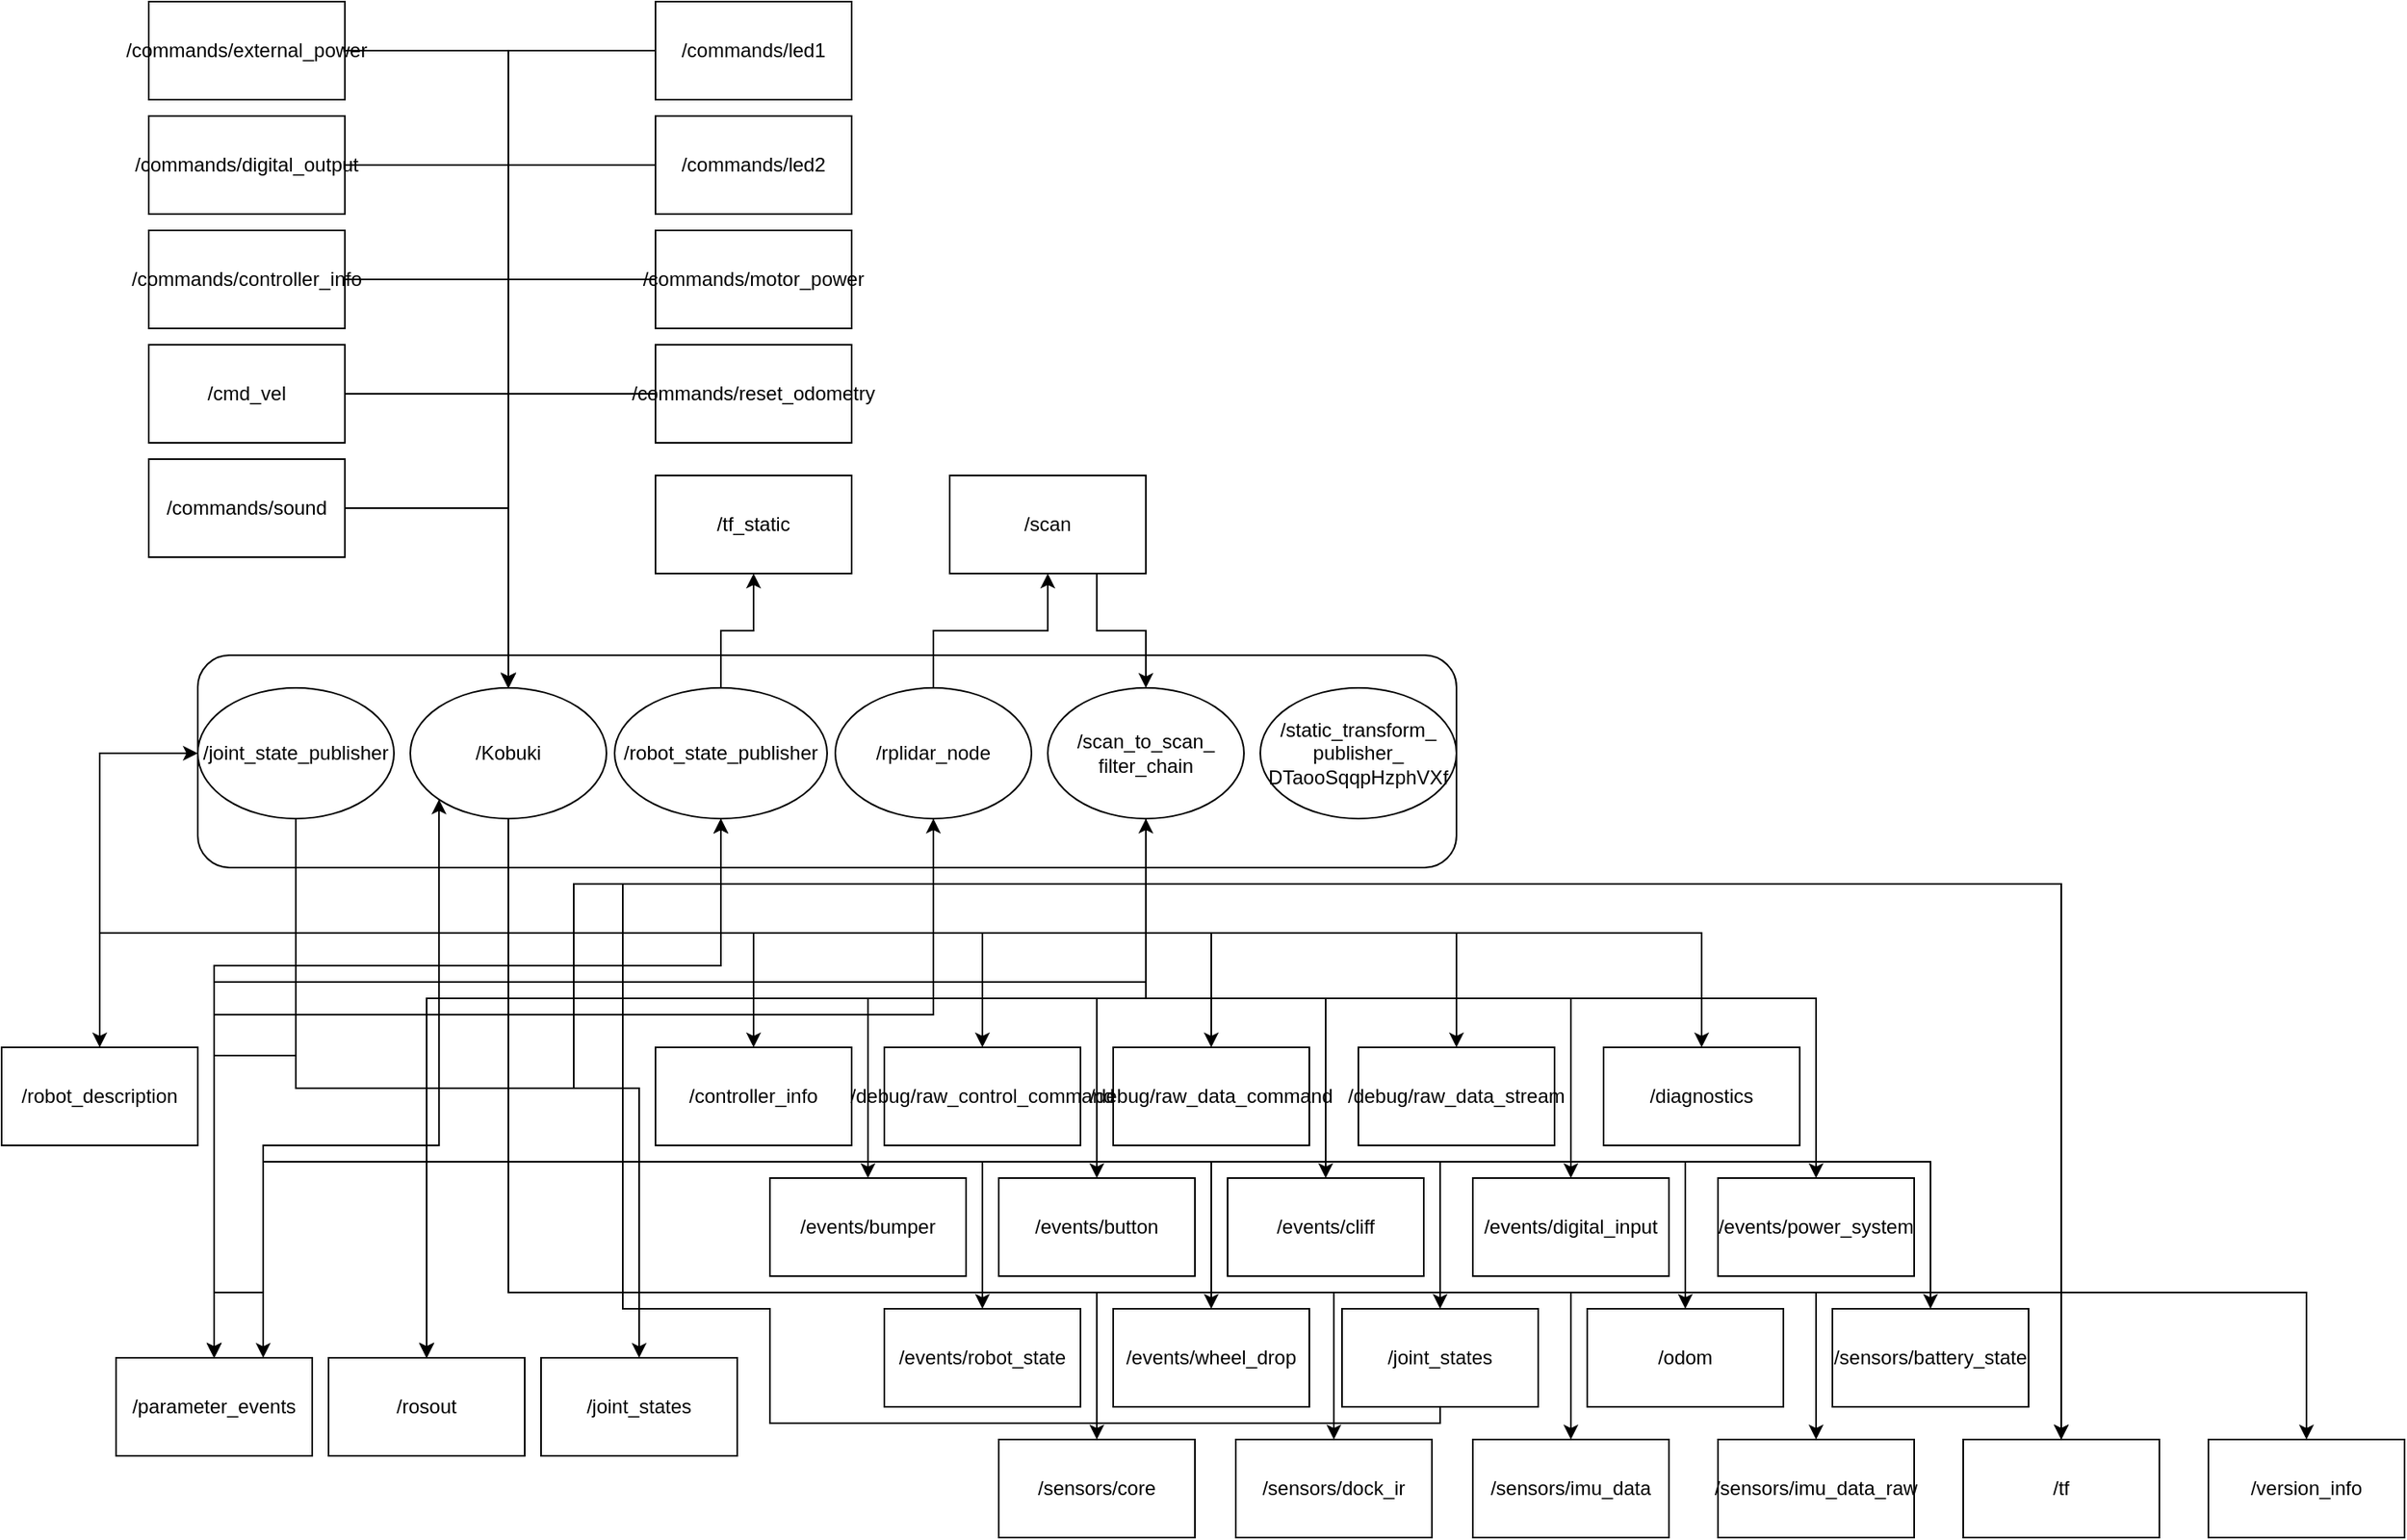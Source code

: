 <mxfile version="23.0.2" type="github">
  <diagram name="Page-1" id="F8i0XYkKbsZzf8Jhvdap">
    <mxGraphModel dx="2799" dy="1136" grid="1" gridSize="10" guides="1" tooltips="1" connect="1" arrows="1" fold="1" page="1" pageScale="1" pageWidth="850" pageHeight="1100" math="0" shadow="0">
      <root>
        <mxCell id="0" />
        <mxCell id="1" parent="0" />
        <mxCell id="hbKBDw81QgxX0EWuq3vY-1" value="" style="rounded=1;whiteSpace=wrap;html=1;" parent="1" vertex="1">
          <mxGeometry x="-330" y="410" width="770" height="130" as="geometry" />
        </mxCell>
        <mxCell id="hbKBDw81QgxX0EWuq3vY-2" value="&lt;div&gt;/static_transform_&lt;/div&gt;&lt;div&gt;publisher_&lt;/div&gt;&lt;div&gt;DTaooSqqpHzphVXf&lt;/div&gt;" style="ellipse;whiteSpace=wrap;html=1;" parent="1" vertex="1">
          <mxGeometry x="320" y="430" width="120" height="80" as="geometry" />
        </mxCell>
        <mxCell id="VGWx3QQJK4gStQbawpVH-25" style="edgeStyle=orthogonalEdgeStyle;rounded=0;orthogonalLoop=1;jettySize=auto;html=1;exitX=0.5;exitY=1;exitDx=0;exitDy=0;entryX=0.5;entryY=0;entryDx=0;entryDy=0;" edge="1" parent="1" source="hbKBDw81QgxX0EWuq3vY-3" target="hbKBDw81QgxX0EWuq3vY-12">
          <mxGeometry relative="1" as="geometry">
            <Array as="points">
              <mxPoint x="250" y="610" />
              <mxPoint x="-320" y="610" />
            </Array>
          </mxGeometry>
        </mxCell>
        <mxCell id="VGWx3QQJK4gStQbawpVH-26" style="edgeStyle=orthogonalEdgeStyle;rounded=0;orthogonalLoop=1;jettySize=auto;html=1;exitX=0.5;exitY=1;exitDx=0;exitDy=0;entryX=0.5;entryY=0;entryDx=0;entryDy=0;" edge="1" parent="1" source="hbKBDw81QgxX0EWuq3vY-3" target="hbKBDw81QgxX0EWuq3vY-13">
          <mxGeometry relative="1" as="geometry">
            <Array as="points">
              <mxPoint x="250" y="620" />
              <mxPoint x="-190" y="620" />
            </Array>
          </mxGeometry>
        </mxCell>
        <mxCell id="hbKBDw81QgxX0EWuq3vY-3" value="&lt;div&gt;/scan_to_scan_&lt;/div&gt;&lt;div&gt;filter_chain&lt;/div&gt;" style="ellipse;whiteSpace=wrap;html=1;" parent="1" vertex="1">
          <mxGeometry x="190" y="430" width="120" height="80" as="geometry" />
        </mxCell>
        <mxCell id="VGWx3QQJK4gStQbawpVH-20" style="edgeStyle=orthogonalEdgeStyle;rounded=0;orthogonalLoop=1;jettySize=auto;html=1;exitX=0.5;exitY=1;exitDx=0;exitDy=0;entryX=0.5;entryY=0;entryDx=0;entryDy=0;" edge="1" parent="1" source="hbKBDw81QgxX0EWuq3vY-4" target="hbKBDw81QgxX0EWuq3vY-12">
          <mxGeometry relative="1" as="geometry">
            <Array as="points">
              <mxPoint x="120" y="630" />
              <mxPoint x="-320" y="630" />
            </Array>
          </mxGeometry>
        </mxCell>
        <mxCell id="VGWx3QQJK4gStQbawpVH-21" style="edgeStyle=orthogonalEdgeStyle;rounded=0;orthogonalLoop=1;jettySize=auto;html=1;exitX=0.5;exitY=1;exitDx=0;exitDy=0;" edge="1" parent="1" source="hbKBDw81QgxX0EWuq3vY-4" target="hbKBDw81QgxX0EWuq3vY-13">
          <mxGeometry relative="1" as="geometry">
            <Array as="points">
              <mxPoint x="120" y="630" />
              <mxPoint x="-190" y="630" />
            </Array>
          </mxGeometry>
        </mxCell>
        <mxCell id="VGWx3QQJK4gStQbawpVH-22" style="edgeStyle=orthogonalEdgeStyle;rounded=0;orthogonalLoop=1;jettySize=auto;html=1;exitX=0.5;exitY=0;exitDx=0;exitDy=0;entryX=0.5;entryY=1;entryDx=0;entryDy=0;" edge="1" parent="1" source="hbKBDw81QgxX0EWuq3vY-4" target="VGWx3QQJK4gStQbawpVH-18">
          <mxGeometry relative="1" as="geometry" />
        </mxCell>
        <mxCell id="hbKBDw81QgxX0EWuq3vY-4" value="/rplidar_node" style="ellipse;whiteSpace=wrap;html=1;" parent="1" vertex="1">
          <mxGeometry x="60" y="430" width="120" height="80" as="geometry" />
        </mxCell>
        <mxCell id="hbKBDw81QgxX0EWuq3vY-38" style="edgeStyle=orthogonalEdgeStyle;rounded=0;orthogonalLoop=1;jettySize=auto;html=1;exitX=0.5;exitY=1;exitDx=0;exitDy=0;entryX=0.5;entryY=0;entryDx=0;entryDy=0;" parent="1" source="hbKBDw81QgxX0EWuq3vY-6" target="hbKBDw81QgxX0EWuq3vY-37" edge="1">
          <mxGeometry relative="1" as="geometry" />
        </mxCell>
        <mxCell id="hbKBDw81QgxX0EWuq3vY-40" style="edgeStyle=orthogonalEdgeStyle;rounded=0;orthogonalLoop=1;jettySize=auto;html=1;exitX=0.5;exitY=1;exitDx=0;exitDy=0;" parent="1" source="hbKBDw81QgxX0EWuq3vY-6" target="hbKBDw81QgxX0EWuq3vY-39" edge="1">
          <mxGeometry relative="1" as="geometry" />
        </mxCell>
        <mxCell id="hbKBDw81QgxX0EWuq3vY-42" style="edgeStyle=orthogonalEdgeStyle;rounded=0;orthogonalLoop=1;jettySize=auto;html=1;exitX=0.5;exitY=1;exitDx=0;exitDy=0;" parent="1" source="hbKBDw81QgxX0EWuq3vY-6" target="hbKBDw81QgxX0EWuq3vY-41" edge="1">
          <mxGeometry relative="1" as="geometry" />
        </mxCell>
        <mxCell id="hbKBDw81QgxX0EWuq3vY-46" style="edgeStyle=orthogonalEdgeStyle;rounded=0;orthogonalLoop=1;jettySize=auto;html=1;exitX=0.5;exitY=1;exitDx=0;exitDy=0;entryX=0.5;entryY=0;entryDx=0;entryDy=0;" parent="1" source="hbKBDw81QgxX0EWuq3vY-6" target="hbKBDw81QgxX0EWuq3vY-45" edge="1">
          <mxGeometry relative="1" as="geometry" />
        </mxCell>
        <mxCell id="hbKBDw81QgxX0EWuq3vY-48" style="edgeStyle=orthogonalEdgeStyle;rounded=0;orthogonalLoop=1;jettySize=auto;html=1;exitX=0.5;exitY=1;exitDx=0;exitDy=0;" parent="1" source="hbKBDw81QgxX0EWuq3vY-6" target="hbKBDw81QgxX0EWuq3vY-47" edge="1">
          <mxGeometry relative="1" as="geometry" />
        </mxCell>
        <mxCell id="hbKBDw81QgxX0EWuq3vY-50" style="edgeStyle=orthogonalEdgeStyle;rounded=0;orthogonalLoop=1;jettySize=auto;html=1;exitX=0.5;exitY=1;exitDx=0;exitDy=0;" parent="1" source="hbKBDw81QgxX0EWuq3vY-6" target="hbKBDw81QgxX0EWuq3vY-49" edge="1">
          <mxGeometry relative="1" as="geometry" />
        </mxCell>
        <mxCell id="hbKBDw81QgxX0EWuq3vY-52" style="edgeStyle=orthogonalEdgeStyle;rounded=0;orthogonalLoop=1;jettySize=auto;html=1;exitX=0.5;exitY=1;exitDx=0;exitDy=0;" parent="1" source="hbKBDw81QgxX0EWuq3vY-6" target="hbKBDw81QgxX0EWuq3vY-51" edge="1">
          <mxGeometry relative="1" as="geometry" />
        </mxCell>
        <mxCell id="hbKBDw81QgxX0EWuq3vY-54" style="edgeStyle=orthogonalEdgeStyle;rounded=0;orthogonalLoop=1;jettySize=auto;html=1;exitX=0.5;exitY=1;exitDx=0;exitDy=0;" parent="1" source="hbKBDw81QgxX0EWuq3vY-6" target="hbKBDw81QgxX0EWuq3vY-53" edge="1">
          <mxGeometry relative="1" as="geometry" />
        </mxCell>
        <mxCell id="hbKBDw81QgxX0EWuq3vY-56" style="edgeStyle=orthogonalEdgeStyle;rounded=0;orthogonalLoop=1;jettySize=auto;html=1;exitX=0.5;exitY=1;exitDx=0;exitDy=0;entryX=0.5;entryY=0;entryDx=0;entryDy=0;" parent="1" source="hbKBDw81QgxX0EWuq3vY-6" target="hbKBDw81QgxX0EWuq3vY-55" edge="1">
          <mxGeometry relative="1" as="geometry" />
        </mxCell>
        <mxCell id="hbKBDw81QgxX0EWuq3vY-58" style="edgeStyle=orthogonalEdgeStyle;rounded=0;orthogonalLoop=1;jettySize=auto;html=1;exitX=0.5;exitY=1;exitDx=0;exitDy=0;" parent="1" source="hbKBDw81QgxX0EWuq3vY-6" target="hbKBDw81QgxX0EWuq3vY-57" edge="1">
          <mxGeometry relative="1" as="geometry">
            <Array as="points">
              <mxPoint x="-140" y="720" />
              <mxPoint x="150" y="720" />
            </Array>
          </mxGeometry>
        </mxCell>
        <mxCell id="hbKBDw81QgxX0EWuq3vY-60" style="edgeStyle=orthogonalEdgeStyle;rounded=0;orthogonalLoop=1;jettySize=auto;html=1;exitX=0.5;exitY=1;exitDx=0;exitDy=0;entryX=0.5;entryY=0;entryDx=0;entryDy=0;" parent="1" source="hbKBDw81QgxX0EWuq3vY-6" target="hbKBDw81QgxX0EWuq3vY-59" edge="1">
          <mxGeometry relative="1" as="geometry">
            <Array as="points">
              <mxPoint x="-140" y="720" />
              <mxPoint x="290" y="720" />
            </Array>
          </mxGeometry>
        </mxCell>
        <mxCell id="hbKBDw81QgxX0EWuq3vY-62" style="edgeStyle=orthogonalEdgeStyle;rounded=0;orthogonalLoop=1;jettySize=auto;html=1;exitX=0.5;exitY=1;exitDx=0;exitDy=0;" parent="1" source="hbKBDw81QgxX0EWuq3vY-6" target="hbKBDw81QgxX0EWuq3vY-61" edge="1">
          <mxGeometry relative="1" as="geometry">
            <Array as="points">
              <mxPoint x="-140" y="720" />
              <mxPoint x="430" y="720" />
            </Array>
          </mxGeometry>
        </mxCell>
        <mxCell id="hbKBDw81QgxX0EWuq3vY-64" style="edgeStyle=orthogonalEdgeStyle;rounded=0;orthogonalLoop=1;jettySize=auto;html=1;exitX=0.5;exitY=1;exitDx=0;exitDy=0;entryX=0.5;entryY=0;entryDx=0;entryDy=0;" parent="1" source="hbKBDw81QgxX0EWuq3vY-6" target="hbKBDw81QgxX0EWuq3vY-63" edge="1">
          <mxGeometry relative="1" as="geometry">
            <Array as="points">
              <mxPoint x="-140" y="720" />
              <mxPoint x="580" y="720" />
            </Array>
          </mxGeometry>
        </mxCell>
        <mxCell id="hbKBDw81QgxX0EWuq3vY-65" style="edgeStyle=orthogonalEdgeStyle;rounded=0;orthogonalLoop=1;jettySize=auto;html=1;exitX=0.5;exitY=1;exitDx=0;exitDy=0;entryX=0.75;entryY=0;entryDx=0;entryDy=0;" parent="1" source="hbKBDw81QgxX0EWuq3vY-6" target="hbKBDw81QgxX0EWuq3vY-12" edge="1">
          <mxGeometry relative="1" as="geometry">
            <Array as="points">
              <mxPoint x="-140" y="720" />
              <mxPoint x="-290" y="720" />
            </Array>
          </mxGeometry>
        </mxCell>
        <mxCell id="hbKBDw81QgxX0EWuq3vY-66" style="edgeStyle=orthogonalEdgeStyle;rounded=0;orthogonalLoop=1;jettySize=auto;html=1;exitX=0.5;exitY=1;exitDx=0;exitDy=0;entryX=0.5;entryY=0;entryDx=0;entryDy=0;" parent="1" source="hbKBDw81QgxX0EWuq3vY-6" target="hbKBDw81QgxX0EWuq3vY-43" edge="1">
          <mxGeometry relative="1" as="geometry" />
        </mxCell>
        <mxCell id="hbKBDw81QgxX0EWuq3vY-68" style="edgeStyle=orthogonalEdgeStyle;rounded=0;orthogonalLoop=1;jettySize=auto;html=1;exitX=0.5;exitY=1;exitDx=0;exitDy=0;entryX=0.5;entryY=0;entryDx=0;entryDy=0;" parent="1" source="hbKBDw81QgxX0EWuq3vY-6" target="hbKBDw81QgxX0EWuq3vY-67" edge="1">
          <mxGeometry relative="1" as="geometry">
            <Array as="points">
              <mxPoint x="-140" y="720" />
              <mxPoint x="730" y="720" />
            </Array>
          </mxGeometry>
        </mxCell>
        <mxCell id="VGWx3QQJK4gStQbawpVH-1" style="edgeStyle=orthogonalEdgeStyle;rounded=0;orthogonalLoop=1;jettySize=auto;html=1;exitX=0.5;exitY=1;exitDx=0;exitDy=0;entryX=0.5;entryY=0;entryDx=0;entryDy=0;" edge="1" parent="1" source="hbKBDw81QgxX0EWuq3vY-6" target="hbKBDw81QgxX0EWuq3vY-69">
          <mxGeometry relative="1" as="geometry">
            <Array as="points">
              <mxPoint x="-140" y="800" />
              <mxPoint x="220" y="800" />
            </Array>
          </mxGeometry>
        </mxCell>
        <mxCell id="VGWx3QQJK4gStQbawpVH-2" style="edgeStyle=orthogonalEdgeStyle;rounded=0;orthogonalLoop=1;jettySize=auto;html=1;exitX=0.5;exitY=1;exitDx=0;exitDy=0;entryX=0.5;entryY=0;entryDx=0;entryDy=0;" edge="1" parent="1" source="hbKBDw81QgxX0EWuq3vY-6" target="hbKBDw81QgxX0EWuq3vY-73">
          <mxGeometry relative="1" as="geometry">
            <Array as="points">
              <mxPoint x="-140" y="800" />
              <mxPoint x="365" y="800" />
            </Array>
          </mxGeometry>
        </mxCell>
        <mxCell id="VGWx3QQJK4gStQbawpVH-3" style="edgeStyle=orthogonalEdgeStyle;rounded=0;orthogonalLoop=1;jettySize=auto;html=1;exitX=0.5;exitY=1;exitDx=0;exitDy=0;entryX=0.5;entryY=0;entryDx=0;entryDy=0;" edge="1" parent="1" source="hbKBDw81QgxX0EWuq3vY-6" target="hbKBDw81QgxX0EWuq3vY-72">
          <mxGeometry relative="1" as="geometry">
            <Array as="points">
              <mxPoint x="-140" y="800" />
              <mxPoint x="510" y="800" />
            </Array>
          </mxGeometry>
        </mxCell>
        <mxCell id="VGWx3QQJK4gStQbawpVH-4" style="edgeStyle=orthogonalEdgeStyle;rounded=0;orthogonalLoop=1;jettySize=auto;html=1;exitX=0.5;exitY=1;exitDx=0;exitDy=0;" edge="1" parent="1" source="hbKBDw81QgxX0EWuq3vY-6" target="hbKBDw81QgxX0EWuq3vY-71">
          <mxGeometry relative="1" as="geometry">
            <Array as="points">
              <mxPoint x="-140" y="800" />
              <mxPoint x="660" y="800" />
            </Array>
          </mxGeometry>
        </mxCell>
        <mxCell id="VGWx3QQJK4gStQbawpVH-5" style="edgeStyle=orthogonalEdgeStyle;rounded=0;orthogonalLoop=1;jettySize=auto;html=1;exitX=0.5;exitY=1;exitDx=0;exitDy=0;" edge="1" parent="1" source="hbKBDw81QgxX0EWuq3vY-6" target="hbKBDw81QgxX0EWuq3vY-70">
          <mxGeometry relative="1" as="geometry">
            <Array as="points">
              <mxPoint x="-140" y="800" />
              <mxPoint x="810" y="800" />
            </Array>
          </mxGeometry>
        </mxCell>
        <mxCell id="VGWx3QQJK4gStQbawpVH-6" style="edgeStyle=orthogonalEdgeStyle;rounded=0;orthogonalLoop=1;jettySize=auto;html=1;exitX=0.5;exitY=1;exitDx=0;exitDy=0;" edge="1" parent="1" source="hbKBDw81QgxX0EWuq3vY-6" target="hbKBDw81QgxX0EWuq3vY-74">
          <mxGeometry relative="1" as="geometry">
            <Array as="points">
              <mxPoint x="-140" y="800" />
              <mxPoint x="960" y="800" />
            </Array>
          </mxGeometry>
        </mxCell>
        <mxCell id="hbKBDw81QgxX0EWuq3vY-6" value="/Kobuki" style="ellipse;whiteSpace=wrap;html=1;" parent="1" vertex="1">
          <mxGeometry x="-200" y="430" width="120" height="80" as="geometry" />
        </mxCell>
        <mxCell id="hbKBDw81QgxX0EWuq3vY-15" style="edgeStyle=orthogonalEdgeStyle;rounded=0;orthogonalLoop=1;jettySize=auto;html=1;exitX=0.5;exitY=1;exitDx=0;exitDy=0;entryX=0.5;entryY=0;entryDx=0;entryDy=0;" parent="1" source="hbKBDw81QgxX0EWuq3vY-7" target="hbKBDw81QgxX0EWuq3vY-12" edge="1">
          <mxGeometry relative="1" as="geometry">
            <Array as="points">
              <mxPoint x="-270" y="655" />
              <mxPoint x="-320" y="655" />
            </Array>
          </mxGeometry>
        </mxCell>
        <mxCell id="hbKBDw81QgxX0EWuq3vY-16" style="edgeStyle=orthogonalEdgeStyle;rounded=0;orthogonalLoop=1;jettySize=auto;html=1;exitX=0.5;exitY=1;exitDx=0;exitDy=0;" parent="1" source="hbKBDw81QgxX0EWuq3vY-7" target="hbKBDw81QgxX0EWuq3vY-13" edge="1">
          <mxGeometry relative="1" as="geometry" />
        </mxCell>
        <mxCell id="hbKBDw81QgxX0EWuq3vY-17" style="edgeStyle=orthogonalEdgeStyle;rounded=0;orthogonalLoop=1;jettySize=auto;html=1;exitX=0.5;exitY=1;exitDx=0;exitDy=0;" parent="1" source="hbKBDw81QgxX0EWuq3vY-7" target="hbKBDw81QgxX0EWuq3vY-14" edge="1">
          <mxGeometry relative="1" as="geometry" />
        </mxCell>
        <mxCell id="hbKBDw81QgxX0EWuq3vY-7" value="/joint_state_publisher" style="ellipse;whiteSpace=wrap;html=1;" parent="1" vertex="1">
          <mxGeometry x="-330" y="430" width="120" height="80" as="geometry" />
        </mxCell>
        <mxCell id="VGWx3QQJK4gStQbawpVH-12" style="edgeStyle=orthogonalEdgeStyle;rounded=0;orthogonalLoop=1;jettySize=auto;html=1;exitX=0.5;exitY=0;exitDx=0;exitDy=0;" edge="1" parent="1" source="hbKBDw81QgxX0EWuq3vY-8" target="VGWx3QQJK4gStQbawpVH-11">
          <mxGeometry relative="1" as="geometry" />
        </mxCell>
        <mxCell id="VGWx3QQJK4gStQbawpVH-13" style="edgeStyle=orthogonalEdgeStyle;rounded=0;orthogonalLoop=1;jettySize=auto;html=1;exitX=0.5;exitY=1;exitDx=0;exitDy=0;entryX=0.5;entryY=0;entryDx=0;entryDy=0;" edge="1" parent="1" source="hbKBDw81QgxX0EWuq3vY-8" target="hbKBDw81QgxX0EWuq3vY-70">
          <mxGeometry relative="1" as="geometry">
            <Array as="points">
              <mxPoint x="-10" y="550" />
              <mxPoint x="810" y="550" />
            </Array>
          </mxGeometry>
        </mxCell>
        <mxCell id="VGWx3QQJK4gStQbawpVH-14" style="edgeStyle=orthogonalEdgeStyle;rounded=0;orthogonalLoop=1;jettySize=auto;html=1;exitX=0.5;exitY=1;exitDx=0;exitDy=0;entryX=0.5;entryY=0;entryDx=0;entryDy=0;" edge="1" parent="1" source="hbKBDw81QgxX0EWuq3vY-8" target="hbKBDw81QgxX0EWuq3vY-13">
          <mxGeometry relative="1" as="geometry">
            <Array as="points">
              <mxPoint x="-10" y="550" />
              <mxPoint x="-100" y="550" />
              <mxPoint x="-100" y="675" />
              <mxPoint x="-190" y="675" />
            </Array>
          </mxGeometry>
        </mxCell>
        <mxCell id="VGWx3QQJK4gStQbawpVH-16" style="edgeStyle=orthogonalEdgeStyle;rounded=0;orthogonalLoop=1;jettySize=auto;html=1;exitX=0.5;exitY=1;exitDx=0;exitDy=0;" edge="1" parent="1" source="hbKBDw81QgxX0EWuq3vY-8" target="hbKBDw81QgxX0EWuq3vY-12">
          <mxGeometry relative="1" as="geometry">
            <Array as="points">
              <mxPoint x="-10" y="600" />
              <mxPoint x="-320" y="600" />
            </Array>
          </mxGeometry>
        </mxCell>
        <mxCell id="VGWx3QQJK4gStQbawpVH-17" style="edgeStyle=orthogonalEdgeStyle;rounded=0;orthogonalLoop=1;jettySize=auto;html=1;exitX=0.5;exitY=1;exitDx=0;exitDy=0;entryX=0.5;entryY=0;entryDx=0;entryDy=0;" edge="1" parent="1" source="hbKBDw81QgxX0EWuq3vY-8" target="hbKBDw81QgxX0EWuq3vY-9">
          <mxGeometry relative="1" as="geometry" />
        </mxCell>
        <mxCell id="hbKBDw81QgxX0EWuq3vY-8" value="/robot_state_publisher" style="ellipse;whiteSpace=wrap;html=1;" parent="1" vertex="1">
          <mxGeometry x="-75" y="430" width="130" height="80" as="geometry" />
        </mxCell>
        <mxCell id="hbKBDw81QgxX0EWuq3vY-11" style="rounded=0;orthogonalLoop=1;jettySize=auto;html=1;exitX=0.5;exitY=0;exitDx=0;exitDy=0;entryX=0;entryY=0.5;entryDx=0;entryDy=0;edgeStyle=orthogonalEdgeStyle;" parent="1" source="hbKBDw81QgxX0EWuq3vY-9" target="hbKBDw81QgxX0EWuq3vY-7" edge="1">
          <mxGeometry relative="1" as="geometry" />
        </mxCell>
        <mxCell id="hbKBDw81QgxX0EWuq3vY-9" value="/robot_description" style="rounded=0;whiteSpace=wrap;html=1;" parent="1" vertex="1">
          <mxGeometry x="-450" y="650" width="120" height="60" as="geometry" />
        </mxCell>
        <mxCell id="hbKBDw81QgxX0EWuq3vY-18" style="edgeStyle=orthogonalEdgeStyle;rounded=0;orthogonalLoop=1;jettySize=auto;html=1;exitX=0.5;exitY=0;exitDx=0;exitDy=0;entryX=0;entryY=1;entryDx=0;entryDy=0;" parent="1" source="hbKBDw81QgxX0EWuq3vY-12" target="hbKBDw81QgxX0EWuq3vY-6" edge="1">
          <mxGeometry relative="1" as="geometry">
            <Array as="points">
              <mxPoint x="-290" y="800" />
              <mxPoint x="-290" y="710" />
              <mxPoint x="-182" y="710" />
            </Array>
          </mxGeometry>
        </mxCell>
        <mxCell id="VGWx3QQJK4gStQbawpVH-7" style="edgeStyle=orthogonalEdgeStyle;rounded=0;orthogonalLoop=1;jettySize=auto;html=1;exitX=0.5;exitY=0;exitDx=0;exitDy=0;" edge="1" parent="1" source="hbKBDw81QgxX0EWuq3vY-12" target="hbKBDw81QgxX0EWuq3vY-8">
          <mxGeometry relative="1" as="geometry">
            <Array as="points">
              <mxPoint x="-320" y="600" />
              <mxPoint x="-10" y="600" />
            </Array>
          </mxGeometry>
        </mxCell>
        <mxCell id="VGWx3QQJK4gStQbawpVH-19" style="edgeStyle=orthogonalEdgeStyle;rounded=0;orthogonalLoop=1;jettySize=auto;html=1;exitX=0.5;exitY=0;exitDx=0;exitDy=0;" edge="1" parent="1" source="hbKBDw81QgxX0EWuq3vY-12" target="hbKBDw81QgxX0EWuq3vY-4">
          <mxGeometry relative="1" as="geometry">
            <Array as="points">
              <mxPoint x="-320" y="630" />
              <mxPoint x="120" y="630" />
            </Array>
          </mxGeometry>
        </mxCell>
        <mxCell id="VGWx3QQJK4gStQbawpVH-24" style="edgeStyle=orthogonalEdgeStyle;rounded=0;orthogonalLoop=1;jettySize=auto;html=1;exitX=0.5;exitY=0;exitDx=0;exitDy=0;" edge="1" parent="1" source="hbKBDw81QgxX0EWuq3vY-12" target="hbKBDw81QgxX0EWuq3vY-3">
          <mxGeometry relative="1" as="geometry">
            <Array as="points">
              <mxPoint x="-320" y="610" />
              <mxPoint x="250" y="610" />
            </Array>
          </mxGeometry>
        </mxCell>
        <mxCell id="hbKBDw81QgxX0EWuq3vY-12" value="/parameter_events" style="rounded=0;whiteSpace=wrap;html=1;" parent="1" vertex="1">
          <mxGeometry x="-380" y="840" width="120" height="60" as="geometry" />
        </mxCell>
        <mxCell id="hbKBDw81QgxX0EWuq3vY-13" value="/rosout" style="rounded=0;whiteSpace=wrap;html=1;" parent="1" vertex="1">
          <mxGeometry x="-250" y="840" width="120" height="60" as="geometry" />
        </mxCell>
        <mxCell id="hbKBDw81QgxX0EWuq3vY-14" value="/joint_states" style="rounded=0;whiteSpace=wrap;html=1;" parent="1" vertex="1">
          <mxGeometry x="-120" y="840" width="120" height="60" as="geometry" />
        </mxCell>
        <mxCell id="hbKBDw81QgxX0EWuq3vY-20" style="edgeStyle=orthogonalEdgeStyle;rounded=0;orthogonalLoop=1;jettySize=auto;html=1;exitX=1;exitY=0.5;exitDx=0;exitDy=0;entryX=0.5;entryY=0;entryDx=0;entryDy=0;" parent="1" source="hbKBDw81QgxX0EWuq3vY-19" target="hbKBDw81QgxX0EWuq3vY-6" edge="1">
          <mxGeometry relative="1" as="geometry" />
        </mxCell>
        <mxCell id="hbKBDw81QgxX0EWuq3vY-19" value="/cmd_vel" style="rounded=0;whiteSpace=wrap;html=1;" parent="1" vertex="1">
          <mxGeometry x="-360" y="220" width="120" height="60" as="geometry" />
        </mxCell>
        <mxCell id="hbKBDw81QgxX0EWuq3vY-22" style="edgeStyle=orthogonalEdgeStyle;rounded=0;orthogonalLoop=1;jettySize=auto;html=1;entryX=0.5;entryY=0;entryDx=0;entryDy=0;" parent="1" source="hbKBDw81QgxX0EWuq3vY-21" target="hbKBDw81QgxX0EWuq3vY-6" edge="1">
          <mxGeometry relative="1" as="geometry" />
        </mxCell>
        <mxCell id="hbKBDw81QgxX0EWuq3vY-21" value="/commands/controller_info" style="rounded=0;whiteSpace=wrap;html=1;" parent="1" vertex="1">
          <mxGeometry x="-360" y="150" width="120" height="60" as="geometry" />
        </mxCell>
        <mxCell id="hbKBDw81QgxX0EWuq3vY-24" style="edgeStyle=orthogonalEdgeStyle;rounded=0;orthogonalLoop=1;jettySize=auto;html=1;exitX=1;exitY=0.5;exitDx=0;exitDy=0;entryX=0.5;entryY=0;entryDx=0;entryDy=0;" parent="1" source="hbKBDw81QgxX0EWuq3vY-23" target="hbKBDw81QgxX0EWuq3vY-6" edge="1">
          <mxGeometry relative="1" as="geometry" />
        </mxCell>
        <mxCell id="hbKBDw81QgxX0EWuq3vY-23" value="/commands/digital_output" style="rounded=0;whiteSpace=wrap;html=1;" parent="1" vertex="1">
          <mxGeometry x="-360" y="80" width="120" height="60" as="geometry" />
        </mxCell>
        <mxCell id="hbKBDw81QgxX0EWuq3vY-26" style="edgeStyle=orthogonalEdgeStyle;rounded=0;orthogonalLoop=1;jettySize=auto;html=1;exitX=1;exitY=0.5;exitDx=0;exitDy=0;entryX=0.5;entryY=0;entryDx=0;entryDy=0;" parent="1" source="hbKBDw81QgxX0EWuq3vY-25" target="hbKBDw81QgxX0EWuq3vY-6" edge="1">
          <mxGeometry relative="1" as="geometry" />
        </mxCell>
        <mxCell id="hbKBDw81QgxX0EWuq3vY-25" value="/commands/external_power" style="rounded=0;whiteSpace=wrap;html=1;" parent="1" vertex="1">
          <mxGeometry x="-360" y="10" width="120" height="60" as="geometry" />
        </mxCell>
        <mxCell id="hbKBDw81QgxX0EWuq3vY-28" style="edgeStyle=orthogonalEdgeStyle;rounded=0;orthogonalLoop=1;jettySize=auto;html=1;exitX=0;exitY=0.5;exitDx=0;exitDy=0;entryX=0.5;entryY=0;entryDx=0;entryDy=0;" parent="1" source="hbKBDw81QgxX0EWuq3vY-27" target="hbKBDw81QgxX0EWuq3vY-6" edge="1">
          <mxGeometry relative="1" as="geometry" />
        </mxCell>
        <mxCell id="hbKBDw81QgxX0EWuq3vY-27" value="/commands/led1" style="rounded=0;whiteSpace=wrap;html=1;" parent="1" vertex="1">
          <mxGeometry x="-50" y="10" width="120" height="60" as="geometry" />
        </mxCell>
        <mxCell id="hbKBDw81QgxX0EWuq3vY-30" style="edgeStyle=orthogonalEdgeStyle;rounded=0;orthogonalLoop=1;jettySize=auto;html=1;exitX=0;exitY=0.5;exitDx=0;exitDy=0;" parent="1" source="hbKBDw81QgxX0EWuq3vY-29" target="hbKBDw81QgxX0EWuq3vY-6" edge="1">
          <mxGeometry relative="1" as="geometry" />
        </mxCell>
        <mxCell id="hbKBDw81QgxX0EWuq3vY-29" value="/commands/led2" style="rounded=0;whiteSpace=wrap;html=1;" parent="1" vertex="1">
          <mxGeometry x="-50" y="80" width="120" height="60" as="geometry" />
        </mxCell>
        <mxCell id="hbKBDw81QgxX0EWuq3vY-32" style="edgeStyle=orthogonalEdgeStyle;rounded=0;orthogonalLoop=1;jettySize=auto;html=1;exitX=0;exitY=0.5;exitDx=0;exitDy=0;entryX=0.5;entryY=0;entryDx=0;entryDy=0;" parent="1" source="hbKBDw81QgxX0EWuq3vY-31" target="hbKBDw81QgxX0EWuq3vY-6" edge="1">
          <mxGeometry relative="1" as="geometry" />
        </mxCell>
        <mxCell id="hbKBDw81QgxX0EWuq3vY-31" value="/commands/motor_power" style="rounded=0;whiteSpace=wrap;html=1;" parent="1" vertex="1">
          <mxGeometry x="-50" y="150" width="120" height="60" as="geometry" />
        </mxCell>
        <mxCell id="hbKBDw81QgxX0EWuq3vY-34" style="edgeStyle=orthogonalEdgeStyle;rounded=0;orthogonalLoop=1;jettySize=auto;html=1;exitX=0;exitY=0.5;exitDx=0;exitDy=0;entryX=0.5;entryY=0;entryDx=0;entryDy=0;" parent="1" source="hbKBDw81QgxX0EWuq3vY-33" target="hbKBDw81QgxX0EWuq3vY-6" edge="1">
          <mxGeometry relative="1" as="geometry" />
        </mxCell>
        <mxCell id="hbKBDw81QgxX0EWuq3vY-33" value="/commands/reset_odometry" style="rounded=0;whiteSpace=wrap;html=1;" parent="1" vertex="1">
          <mxGeometry x="-50" y="220" width="120" height="60" as="geometry" />
        </mxCell>
        <mxCell id="hbKBDw81QgxX0EWuq3vY-36" style="edgeStyle=orthogonalEdgeStyle;rounded=0;orthogonalLoop=1;jettySize=auto;html=1;exitX=1;exitY=0.5;exitDx=0;exitDy=0;entryX=0.5;entryY=0;entryDx=0;entryDy=0;" parent="1" source="hbKBDw81QgxX0EWuq3vY-35" target="hbKBDw81QgxX0EWuq3vY-6" edge="1">
          <mxGeometry relative="1" as="geometry" />
        </mxCell>
        <mxCell id="hbKBDw81QgxX0EWuq3vY-35" value="/commands/sound" style="rounded=0;whiteSpace=wrap;html=1;" parent="1" vertex="1">
          <mxGeometry x="-360" y="290" width="120" height="60" as="geometry" />
        </mxCell>
        <mxCell id="hbKBDw81QgxX0EWuq3vY-37" value="/controller_info" style="rounded=0;whiteSpace=wrap;html=1;" parent="1" vertex="1">
          <mxGeometry x="-50" y="650" width="120" height="60" as="geometry" />
        </mxCell>
        <mxCell id="hbKBDw81QgxX0EWuq3vY-39" value="/debug/raw_control_command" style="rounded=0;whiteSpace=wrap;html=1;" parent="1" vertex="1">
          <mxGeometry x="90" y="650" width="120" height="60" as="geometry" />
        </mxCell>
        <mxCell id="hbKBDw81QgxX0EWuq3vY-41" value="/debug/raw_data_command" style="rounded=0;whiteSpace=wrap;html=1;" parent="1" vertex="1">
          <mxGeometry x="230" y="650" width="120" height="60" as="geometry" />
        </mxCell>
        <mxCell id="hbKBDw81QgxX0EWuq3vY-43" value="/debug/raw_data_stream" style="rounded=0;whiteSpace=wrap;html=1;" parent="1" vertex="1">
          <mxGeometry x="380" y="650" width="120" height="60" as="geometry" />
        </mxCell>
        <mxCell id="hbKBDw81QgxX0EWuq3vY-45" value="/diagnostics" style="rounded=0;whiteSpace=wrap;html=1;" parent="1" vertex="1">
          <mxGeometry x="530" y="650" width="120" height="60" as="geometry" />
        </mxCell>
        <mxCell id="hbKBDw81QgxX0EWuq3vY-47" value="/events/bumper" style="rounded=0;whiteSpace=wrap;html=1;" parent="1" vertex="1">
          <mxGeometry x="20" y="730" width="120" height="60" as="geometry" />
        </mxCell>
        <mxCell id="hbKBDw81QgxX0EWuq3vY-49" value="/events/button" style="rounded=0;whiteSpace=wrap;html=1;" parent="1" vertex="1">
          <mxGeometry x="160" y="730" width="120" height="60" as="geometry" />
        </mxCell>
        <mxCell id="hbKBDw81QgxX0EWuq3vY-51" value="/events/cliff" style="rounded=0;whiteSpace=wrap;html=1;" parent="1" vertex="1">
          <mxGeometry x="300" y="730" width="120" height="60" as="geometry" />
        </mxCell>
        <mxCell id="hbKBDw81QgxX0EWuq3vY-53" value="/events/digital_input" style="rounded=0;whiteSpace=wrap;html=1;" parent="1" vertex="1">
          <mxGeometry x="450" y="730" width="120" height="60" as="geometry" />
        </mxCell>
        <mxCell id="hbKBDw81QgxX0EWuq3vY-55" value="/events/power_system" style="rounded=0;whiteSpace=wrap;html=1;" parent="1" vertex="1">
          <mxGeometry x="600" y="730" width="120" height="60" as="geometry" />
        </mxCell>
        <mxCell id="hbKBDw81QgxX0EWuq3vY-57" value="/events/robot_state" style="rounded=0;whiteSpace=wrap;html=1;" parent="1" vertex="1">
          <mxGeometry x="90" y="810" width="120" height="60" as="geometry" />
        </mxCell>
        <mxCell id="hbKBDw81QgxX0EWuq3vY-59" value="/events/wheel_drop" style="rounded=0;whiteSpace=wrap;html=1;" parent="1" vertex="1">
          <mxGeometry x="230" y="810" width="120" height="60" as="geometry" />
        </mxCell>
        <mxCell id="VGWx3QQJK4gStQbawpVH-10" style="edgeStyle=orthogonalEdgeStyle;rounded=0;orthogonalLoop=1;jettySize=auto;html=1;exitX=0.5;exitY=1;exitDx=0;exitDy=0;entryX=0.5;entryY=1;entryDx=0;entryDy=0;" edge="1" parent="1" source="hbKBDw81QgxX0EWuq3vY-61" target="hbKBDw81QgxX0EWuq3vY-8">
          <mxGeometry relative="1" as="geometry">
            <mxPoint y="550" as="targetPoint" />
            <Array as="points">
              <mxPoint x="430" y="880" />
              <mxPoint x="20" y="880" />
              <mxPoint x="20" y="810" />
              <mxPoint x="-70" y="810" />
              <mxPoint x="-70" y="550" />
              <mxPoint x="-10" y="550" />
            </Array>
          </mxGeometry>
        </mxCell>
        <mxCell id="hbKBDw81QgxX0EWuq3vY-61" value="/joint_states" style="rounded=0;whiteSpace=wrap;html=1;" parent="1" vertex="1">
          <mxGeometry x="370" y="810" width="120" height="60" as="geometry" />
        </mxCell>
        <mxCell id="hbKBDw81QgxX0EWuq3vY-63" value="/odom" style="rounded=0;whiteSpace=wrap;html=1;" parent="1" vertex="1">
          <mxGeometry x="520" y="810" width="120" height="60" as="geometry" />
        </mxCell>
        <mxCell id="hbKBDw81QgxX0EWuq3vY-67" value="/sensors/battery_state" style="rounded=0;whiteSpace=wrap;html=1;" parent="1" vertex="1">
          <mxGeometry x="670" y="810" width="120" height="60" as="geometry" />
        </mxCell>
        <mxCell id="hbKBDw81QgxX0EWuq3vY-69" value="/sensors/core" style="rounded=0;whiteSpace=wrap;html=1;" parent="1" vertex="1">
          <mxGeometry x="160" y="890" width="120" height="60" as="geometry" />
        </mxCell>
        <mxCell id="hbKBDw81QgxX0EWuq3vY-70" value="/tf" style="rounded=0;whiteSpace=wrap;html=1;" parent="1" vertex="1">
          <mxGeometry x="750" y="890" width="120" height="60" as="geometry" />
        </mxCell>
        <mxCell id="hbKBDw81QgxX0EWuq3vY-71" value="/sensors/imu_data_raw" style="rounded=0;whiteSpace=wrap;html=1;" parent="1" vertex="1">
          <mxGeometry x="600" y="890" width="120" height="60" as="geometry" />
        </mxCell>
        <mxCell id="hbKBDw81QgxX0EWuq3vY-72" value="/sensors/imu_data" style="rounded=0;whiteSpace=wrap;html=1;" parent="1" vertex="1">
          <mxGeometry x="450" y="890" width="120" height="60" as="geometry" />
        </mxCell>
        <mxCell id="hbKBDw81QgxX0EWuq3vY-73" value="/sensors/dock_ir" style="rounded=0;whiteSpace=wrap;html=1;" parent="1" vertex="1">
          <mxGeometry x="305" y="890" width="120" height="60" as="geometry" />
        </mxCell>
        <mxCell id="hbKBDw81QgxX0EWuq3vY-74" value="/version_info" style="rounded=0;whiteSpace=wrap;html=1;" parent="1" vertex="1">
          <mxGeometry x="900" y="890" width="120" height="60" as="geometry" />
        </mxCell>
        <mxCell id="VGWx3QQJK4gStQbawpVH-11" value="/tf_static" style="rounded=0;whiteSpace=wrap;html=1;" vertex="1" parent="1">
          <mxGeometry x="-50" y="300" width="120" height="60" as="geometry" />
        </mxCell>
        <mxCell id="VGWx3QQJK4gStQbawpVH-23" style="edgeStyle=orthogonalEdgeStyle;rounded=0;orthogonalLoop=1;jettySize=auto;html=1;exitX=0.75;exitY=1;exitDx=0;exitDy=0;entryX=0.5;entryY=0;entryDx=0;entryDy=0;" edge="1" parent="1" source="VGWx3QQJK4gStQbawpVH-18" target="hbKBDw81QgxX0EWuq3vY-3">
          <mxGeometry relative="1" as="geometry" />
        </mxCell>
        <mxCell id="VGWx3QQJK4gStQbawpVH-18" value="/scan" style="rounded=0;whiteSpace=wrap;html=1;" vertex="1" parent="1">
          <mxGeometry x="130" y="300" width="120" height="60" as="geometry" />
        </mxCell>
      </root>
    </mxGraphModel>
  </diagram>
</mxfile>

